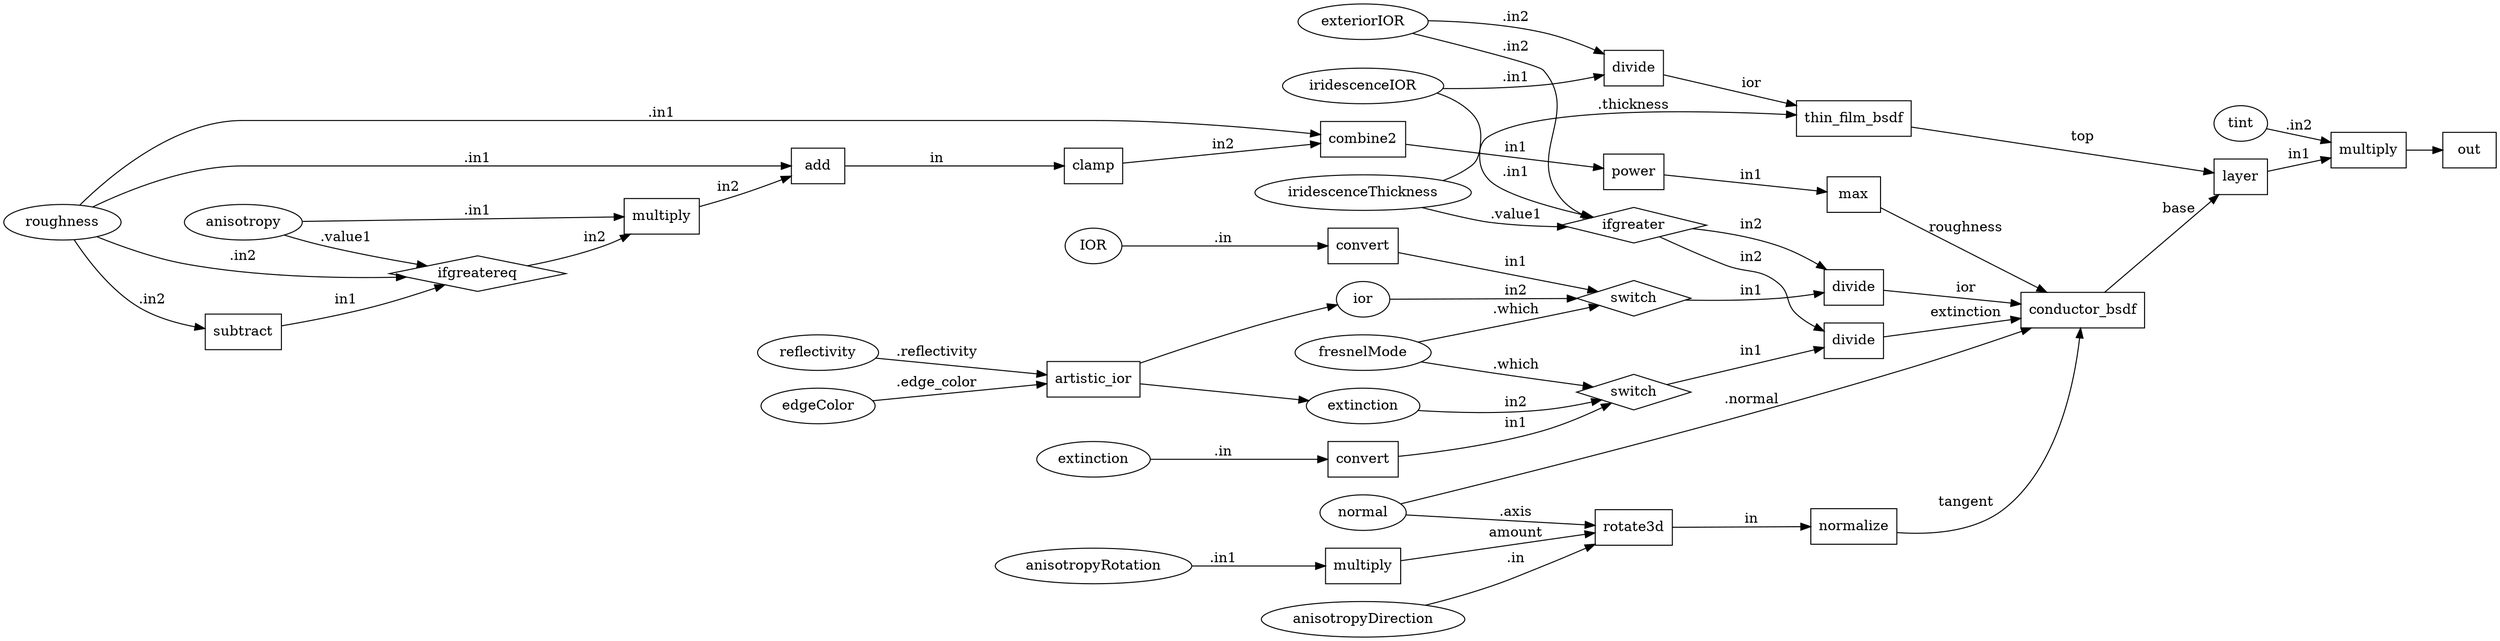 digraph {
  rankdir = LR;
    IMPL_lama_conductor_tinted_bsdf [label= "multiply"];
    IMPL_lama_conductor_tinted_bsdf[shape = box];
    IMPL_lama_conductor_tinted_bsdf ->     IMPL_lama_conductor_out;
    IMPL_lama_conductor_out [label= "out"];
    IMPL_lama_conductor_out[shape = box]; 
    IMPL_lama_conductor_tintINT [label="tint"];
    IMPL_lama_conductor_tintINT [shape = ellipse];
    IMPL_lama_conductor_tinted_bsdf [label="multiply"];
    IMPL_lama_conductor_tintINT -> IMPL_lama_conductor_tinted_bsdf [label=".in2"];
    IMPL_lama_conductor_thin_film_conductor_bsdf [label= "layer"];
    IMPL_lama_conductor_thin_film_conductor_bsdf[shape = box];
    IMPL_lama_conductor_thin_film_conductor_bsdf ->     IMPL_lama_conductor_tinted_bsdf [label= "in1"];
    IMPL_lama_conductor_tinted_bsdf [label= "multiply"];
    IMPL_lama_conductor_tinted_bsdf[shape = box]; 
    IMPL_lama_conductor_thin_film_bsdf [label= "thin_film_bsdf"];
    IMPL_lama_conductor_thin_film_bsdf[shape = box];
    IMPL_lama_conductor_thin_film_bsdf ->     IMPL_lama_conductor_thin_film_conductor_bsdf [label= "top"];
    IMPL_lama_conductor_thin_film_conductor_bsdf [label= "layer"];
    IMPL_lama_conductor_thin_film_conductor_bsdf[shape = box]; 
    IMPL_lama_conductor_iridescenceThicknessINT [label="iridescenceThickness"];
    IMPL_lama_conductor_iridescenceThicknessINT [shape = ellipse];
    IMPL_lama_conductor_thin_film_bsdf [label="thin_film_bsdf"];
    IMPL_lama_conductor_iridescenceThicknessINT -> IMPL_lama_conductor_thin_film_bsdf [label=".thickness"];
    IMPL_lama_conductor_iridescence_relative_ior [label= "divide"];
    IMPL_lama_conductor_iridescence_relative_ior[shape = box];
    IMPL_lama_conductor_iridescence_relative_ior ->     IMPL_lama_conductor_thin_film_bsdf [label= "ior"];
    IMPL_lama_conductor_thin_film_bsdf [label= "thin_film_bsdf"];
    IMPL_lama_conductor_thin_film_bsdf[shape = box]; 
    IMPL_lama_conductor_iridescenceIORINT [label="iridescenceIOR"];
    IMPL_lama_conductor_iridescenceIORINT [shape = ellipse];
    IMPL_lama_conductor_iridescence_relative_ior [label="divide"];
    IMPL_lama_conductor_iridescenceIORINT -> IMPL_lama_conductor_iridescence_relative_ior [label=".in1"];
    IMPL_lama_conductor_exteriorIORINT [label="exteriorIOR"];
    IMPL_lama_conductor_exteriorIORINT [shape = ellipse];
    IMPL_lama_conductor_iridescence_relative_ior [label="divide"];
    IMPL_lama_conductor_exteriorIORINT -> IMPL_lama_conductor_iridescence_relative_ior [label=".in2"];
    IMPL_lama_conductor_conductor_bsdf [label= "conductor_bsdf"];
    IMPL_lama_conductor_conductor_bsdf[shape = box];
    IMPL_lama_conductor_conductor_bsdf ->     IMPL_lama_conductor_thin_film_conductor_bsdf [label= "base"];
    IMPL_lama_conductor_thin_film_conductor_bsdf [label= "layer"];
    IMPL_lama_conductor_thin_film_conductor_bsdf[shape = box]; 
    IMPL_lama_conductor_normalINT [label="normal"];
    IMPL_lama_conductor_normalINT [shape = ellipse];
    IMPL_lama_conductor_conductor_bsdf [label="conductor_bsdf"];
    IMPL_lama_conductor_normalINT -> IMPL_lama_conductor_conductor_bsdf [label=".normal"];
    IMPL_lama_conductor_relative_eta [label= "divide"];
    IMPL_lama_conductor_relative_eta[shape = box];
    IMPL_lama_conductor_relative_eta ->     IMPL_lama_conductor_conductor_bsdf [label= "ior"];
    IMPL_lama_conductor_conductor_bsdf [label= "conductor_bsdf"];
    IMPL_lama_conductor_conductor_bsdf[shape = box]; 
    IMPL_lama_conductor_eta_switch [label= "switch"];
    IMPL_lama_conductor_eta_switch[shape = diamond];
    IMPL_lama_conductor_eta_switch ->     IMPL_lama_conductor_relative_eta [label= "in1"];
    IMPL_lama_conductor_relative_eta [label= "divide"];
    IMPL_lama_conductor_relative_eta[shape = box]; 
    IMPL_lama_conductor_fresnelModeINT [label="fresnelMode"];
    IMPL_lama_conductor_fresnelModeINT [shape = ellipse];
    IMPL_lama_conductor_eta_switch [label="switch"];
    IMPL_lama_conductor_fresnelModeINT -> IMPL_lama_conductor_eta_switch [label=".which"];
    IMPL_lama_conductor_convert_ior [label= "convert"];
    IMPL_lama_conductor_convert_ior[shape = box];
    IMPL_lama_conductor_convert_ior ->     IMPL_lama_conductor_eta_switch [label= "in1"];
    IMPL_lama_conductor_eta_switch [label= "switch"];
    IMPL_lama_conductor_eta_switch[shape = diamond]; 
    IMPL_lama_conductor_IORINT [label="IOR"];
    IMPL_lama_conductor_IORINT [shape = ellipse];
    IMPL_lama_conductor_convert_ior [label="convert"];
    IMPL_lama_conductor_IORINT -> IMPL_lama_conductor_convert_ior [label=".in"];
    IMPL_lama_conductor_artistic_ior [label= "artistic_ior"];
    IMPL_lama_conductor_artistic_ior[shape = box];
    IMPL_lama_conductor_artistic_ior -> IMPL_lama_conductor_IMPL_lama_conductor_artistic_iorior;
    IMPL_lama_conductor_IMPL_lama_conductor_artistic_iorior [label= "ior."];
    IMPL_lama_conductor_IMPL_lama_conductor_artistic_iorior [label= "ior"];
    IMPL_lama_conductor_IMPL_lama_conductor_artistic_iorior [shape = ellipse];
    IMPL_lama_conductor_IMPL_lama_conductor_artistic_iorior ->     IMPL_lama_conductor_eta_switch [label= "in2"];
    IMPL_lama_conductor_eta_switch [label= "switch"];
    IMPL_lama_conductor_eta_switch[shape = diamond]; 
    IMPL_lama_conductor_reflectivityINT [label="reflectivity"];
    IMPL_lama_conductor_reflectivityINT [shape = ellipse];
    IMPL_lama_conductor_artistic_ior [label="artistic_ior"];
    IMPL_lama_conductor_reflectivityINT -> IMPL_lama_conductor_artistic_ior [label=".reflectivity"];
    IMPL_lama_conductor_edgeColorINT [label="edgeColor"];
    IMPL_lama_conductor_edgeColorINT [shape = ellipse];
    IMPL_lama_conductor_artistic_ior [label="artistic_ior"];
    IMPL_lama_conductor_edgeColorINT -> IMPL_lama_conductor_artistic_ior [label=".edge_color"];
    IMPL_lama_conductor_exterior_ior_switch [label= "ifgreater"];
    IMPL_lama_conductor_exterior_ior_switch[shape = diamond];
    IMPL_lama_conductor_exterior_ior_switch ->     IMPL_lama_conductor_relative_eta [label= "in2"];
    IMPL_lama_conductor_relative_eta [label= "divide"];
    IMPL_lama_conductor_relative_eta[shape = box]; 
    IMPL_lama_conductor_iridescenceIORINT [label="iridescenceIOR"];
    IMPL_lama_conductor_iridescenceIORINT [shape = ellipse];
    IMPL_lama_conductor_exterior_ior_switch [label="ifgreater"];
    IMPL_lama_conductor_iridescenceIORINT -> IMPL_lama_conductor_exterior_ior_switch [label=".in1"];
    IMPL_lama_conductor_exteriorIORINT [label="exteriorIOR"];
    IMPL_lama_conductor_exteriorIORINT [shape = ellipse];
    IMPL_lama_conductor_exterior_ior_switch [label="ifgreater"];
    IMPL_lama_conductor_exteriorIORINT -> IMPL_lama_conductor_exterior_ior_switch [label=".in2"];
    IMPL_lama_conductor_iridescenceThicknessINT [label="iridescenceThickness"];
    IMPL_lama_conductor_iridescenceThicknessINT [shape = ellipse];
    IMPL_lama_conductor_exterior_ior_switch [label="ifgreater"];
    IMPL_lama_conductor_iridescenceThicknessINT -> IMPL_lama_conductor_exterior_ior_switch [label=".value1"];
    IMPL_lama_conductor_relative_kappa [label= "divide"];
    IMPL_lama_conductor_relative_kappa[shape = box];
    IMPL_lama_conductor_relative_kappa ->     IMPL_lama_conductor_conductor_bsdf [label= "extinction"];
    IMPL_lama_conductor_conductor_bsdf [label= "conductor_bsdf"];
    IMPL_lama_conductor_conductor_bsdf[shape = box]; 
    IMPL_lama_conductor_kappa_switch [label= "switch"];
    IMPL_lama_conductor_kappa_switch[shape = diamond];
    IMPL_lama_conductor_kappa_switch ->     IMPL_lama_conductor_relative_kappa [label= "in1"];
    IMPL_lama_conductor_relative_kappa [label= "divide"];
    IMPL_lama_conductor_relative_kappa[shape = box]; 
    IMPL_lama_conductor_fresnelModeINT [label="fresnelMode"];
    IMPL_lama_conductor_fresnelModeINT [shape = ellipse];
    IMPL_lama_conductor_kappa_switch [label="switch"];
    IMPL_lama_conductor_fresnelModeINT -> IMPL_lama_conductor_kappa_switch [label=".which"];
    IMPL_lama_conductor_convert_extinction [label= "convert"];
    IMPL_lama_conductor_convert_extinction[shape = box];
    IMPL_lama_conductor_convert_extinction ->     IMPL_lama_conductor_kappa_switch [label= "in1"];
    IMPL_lama_conductor_kappa_switch [label= "switch"];
    IMPL_lama_conductor_kappa_switch[shape = diamond]; 
    IMPL_lama_conductor_extinctionINT [label="extinction"];
    IMPL_lama_conductor_extinctionINT [shape = ellipse];
    IMPL_lama_conductor_convert_extinction [label="convert"];
    IMPL_lama_conductor_extinctionINT -> IMPL_lama_conductor_convert_extinction [label=".in"];
    IMPL_lama_conductor_artistic_ior [label= "artistic_ior"];
    IMPL_lama_conductor_artistic_ior[shape = box];
    IMPL_lama_conductor_artistic_ior -> IMPL_lama_conductor_IMPL_lama_conductor_artistic_iorextinction;
    IMPL_lama_conductor_IMPL_lama_conductor_artistic_iorextinction [label= "extinction."];
    IMPL_lama_conductor_IMPL_lama_conductor_artistic_iorextinction [label= "extinction"];
    IMPL_lama_conductor_IMPL_lama_conductor_artistic_iorextinction [shape = ellipse];
    IMPL_lama_conductor_IMPL_lama_conductor_artistic_iorextinction ->     IMPL_lama_conductor_kappa_switch [label= "in2"];
    IMPL_lama_conductor_kappa_switch [label= "switch"];
    IMPL_lama_conductor_kappa_switch[shape = diamond]; 
    IMPL_lama_conductor_exterior_ior_switch [label= "ifgreater"];
    IMPL_lama_conductor_exterior_ior_switch[shape = diamond];
    IMPL_lama_conductor_exterior_ior_switch ->     IMPL_lama_conductor_relative_kappa [label= "in2"];
    IMPL_lama_conductor_relative_kappa [label= "divide"];
    IMPL_lama_conductor_relative_kappa[shape = box]; 
    IMPL_lama_conductor_roughness_anisotropic_squared_clamped [label= "max"];
    IMPL_lama_conductor_roughness_anisotropic_squared_clamped[shape = box];
    IMPL_lama_conductor_roughness_anisotropic_squared_clamped ->     IMPL_lama_conductor_conductor_bsdf [label= "roughness"];
    IMPL_lama_conductor_conductor_bsdf [label= "conductor_bsdf"];
    IMPL_lama_conductor_conductor_bsdf[shape = box]; 
    IMPL_lama_conductor_roughness_anisotropic_squared [label= "power"];
    IMPL_lama_conductor_roughness_anisotropic_squared[shape = box];
    IMPL_lama_conductor_roughness_anisotropic_squared ->     IMPL_lama_conductor_roughness_anisotropic_squared_clamped [label= "in1"];
    IMPL_lama_conductor_roughness_anisotropic_squared_clamped [label= "max"];
    IMPL_lama_conductor_roughness_anisotropic_squared_clamped[shape = box]; 
    IMPL_lama_conductor_roughness_linear [label= "combine2"];
    IMPL_lama_conductor_roughness_linear[shape = box];
    IMPL_lama_conductor_roughness_linear ->     IMPL_lama_conductor_roughness_anisotropic_squared [label= "in1"];
    IMPL_lama_conductor_roughness_anisotropic_squared [label= "power"];
    IMPL_lama_conductor_roughness_anisotropic_squared[shape = box]; 
    IMPL_lama_conductor_roughnessINT [label="roughness"];
    IMPL_lama_conductor_roughnessINT [shape = ellipse];
    IMPL_lama_conductor_roughness_linear [label="combine2"];
    IMPL_lama_conductor_roughnessINT -> IMPL_lama_conductor_roughness_linear [label=".in1"];
    IMPL_lama_conductor_roughness_bitangent_clamped [label= "clamp"];
    IMPL_lama_conductor_roughness_bitangent_clamped[shape = box];
    IMPL_lama_conductor_roughness_bitangent_clamped ->     IMPL_lama_conductor_roughness_linear [label= "in2"];
    IMPL_lama_conductor_roughness_linear [label= "combine2"];
    IMPL_lama_conductor_roughness_linear[shape = box]; 
    IMPL_lama_conductor_roughness_bitangent [label= "add"];
    IMPL_lama_conductor_roughness_bitangent[shape = box];
    IMPL_lama_conductor_roughness_bitangent ->     IMPL_lama_conductor_roughness_bitangent_clamped [label= "in"];
    IMPL_lama_conductor_roughness_bitangent_clamped [label= "clamp"];
    IMPL_lama_conductor_roughness_bitangent_clamped[shape = box]; 
    IMPL_lama_conductor_roughnessINT [label="roughness"];
    IMPL_lama_conductor_roughnessINT [shape = ellipse];
    IMPL_lama_conductor_roughness_bitangent [label="add"];
    IMPL_lama_conductor_roughnessINT -> IMPL_lama_conductor_roughness_bitangent [label=".in1"];
    IMPL_lama_conductor_roughness_additional [label= "multiply"];
    IMPL_lama_conductor_roughness_additional[shape = box];
    IMPL_lama_conductor_roughness_additional ->     IMPL_lama_conductor_roughness_bitangent [label= "in2"];
    IMPL_lama_conductor_roughness_bitangent [label= "add"];
    IMPL_lama_conductor_roughness_bitangent[shape = box]; 
    IMPL_lama_conductor_anisotropyINT [label="anisotropy"];
    IMPL_lama_conductor_anisotropyINT [shape = ellipse];
    IMPL_lama_conductor_roughness_additional [label="multiply"];
    IMPL_lama_conductor_anisotropyINT -> IMPL_lama_conductor_roughness_additional [label=".in1"];
    IMPL_lama_conductor_delta [label= "ifgreatereq"];
    IMPL_lama_conductor_delta[shape = diamond];
    IMPL_lama_conductor_delta ->     IMPL_lama_conductor_roughness_additional [label= "in2"];
    IMPL_lama_conductor_roughness_additional [label= "multiply"];
    IMPL_lama_conductor_roughness_additional[shape = box]; 
    IMPL_lama_conductor_roughnessINT [label="roughness"];
    IMPL_lama_conductor_roughnessINT [shape = ellipse];
    IMPL_lama_conductor_delta [label="ifgreatereq"];
    IMPL_lama_conductor_roughnessINT -> IMPL_lama_conductor_delta [label=".in2"];
    IMPL_lama_conductor_anisotropyINT [label="anisotropy"];
    IMPL_lama_conductor_anisotropyINT [shape = ellipse];
    IMPL_lama_conductor_delta [label="ifgreatereq"];
    IMPL_lama_conductor_anisotropyINT -> IMPL_lama_conductor_delta [label=".value1"];
    IMPL_lama_conductor_roughness_inverse [label= "subtract"];
    IMPL_lama_conductor_roughness_inverse[shape = box];
    IMPL_lama_conductor_roughness_inverse ->     IMPL_lama_conductor_delta [label= "in1"];
    IMPL_lama_conductor_delta [label= "ifgreatereq"];
    IMPL_lama_conductor_delta[shape = diamond]; 
    IMPL_lama_conductor_roughnessINT [label="roughness"];
    IMPL_lama_conductor_roughnessINT [shape = ellipse];
    IMPL_lama_conductor_roughness_inverse [label="subtract"];
    IMPL_lama_conductor_roughnessINT -> IMPL_lama_conductor_roughness_inverse [label=".in2"];
    IMPL_lama_conductor_tangent_rotate_normalize [label= "normalize"];
    IMPL_lama_conductor_tangent_rotate_normalize[shape = box];
    IMPL_lama_conductor_tangent_rotate_normalize ->     IMPL_lama_conductor_conductor_bsdf [label= "tangent"];
    IMPL_lama_conductor_conductor_bsdf [label= "conductor_bsdf"];
    IMPL_lama_conductor_conductor_bsdf[shape = box]; 
    IMPL_lama_conductor_tangent_rotate [label= "rotate3d"];
    IMPL_lama_conductor_tangent_rotate[shape = box];
    IMPL_lama_conductor_tangent_rotate ->     IMPL_lama_conductor_tangent_rotate_normalize [label= "in"];
    IMPL_lama_conductor_tangent_rotate_normalize [label= "normalize"];
    IMPL_lama_conductor_tangent_rotate_normalize[shape = box]; 
    IMPL_lama_conductor_anisotropyDirectionINT [label="anisotropyDirection"];
    IMPL_lama_conductor_anisotropyDirectionINT [shape = ellipse];
    IMPL_lama_conductor_tangent_rotate [label="rotate3d"];
    IMPL_lama_conductor_anisotropyDirectionINT -> IMPL_lama_conductor_tangent_rotate [label=".in"];
    IMPL_lama_conductor_normalINT [label="normal"];
    IMPL_lama_conductor_normalINT [shape = ellipse];
    IMPL_lama_conductor_tangent_rotate [label="rotate3d"];
    IMPL_lama_conductor_normalINT -> IMPL_lama_conductor_tangent_rotate [label=".axis"];
    IMPL_lama_conductor_tangent_rotate_degree [label= "multiply"];
    IMPL_lama_conductor_tangent_rotate_degree[shape = box];
    IMPL_lama_conductor_tangent_rotate_degree ->     IMPL_lama_conductor_tangent_rotate [label= "amount"];
    IMPL_lama_conductor_tangent_rotate [label= "rotate3d"];
    IMPL_lama_conductor_tangent_rotate[shape = box]; 
    IMPL_lama_conductor_anisotropyRotationINT [label="anisotropyRotation"];
    IMPL_lama_conductor_anisotropyRotationINT [shape = ellipse];
    IMPL_lama_conductor_tangent_rotate_degree [label="multiply"];
    IMPL_lama_conductor_anisotropyRotationINT -> IMPL_lama_conductor_tangent_rotate_degree [label=".in1"];
}
